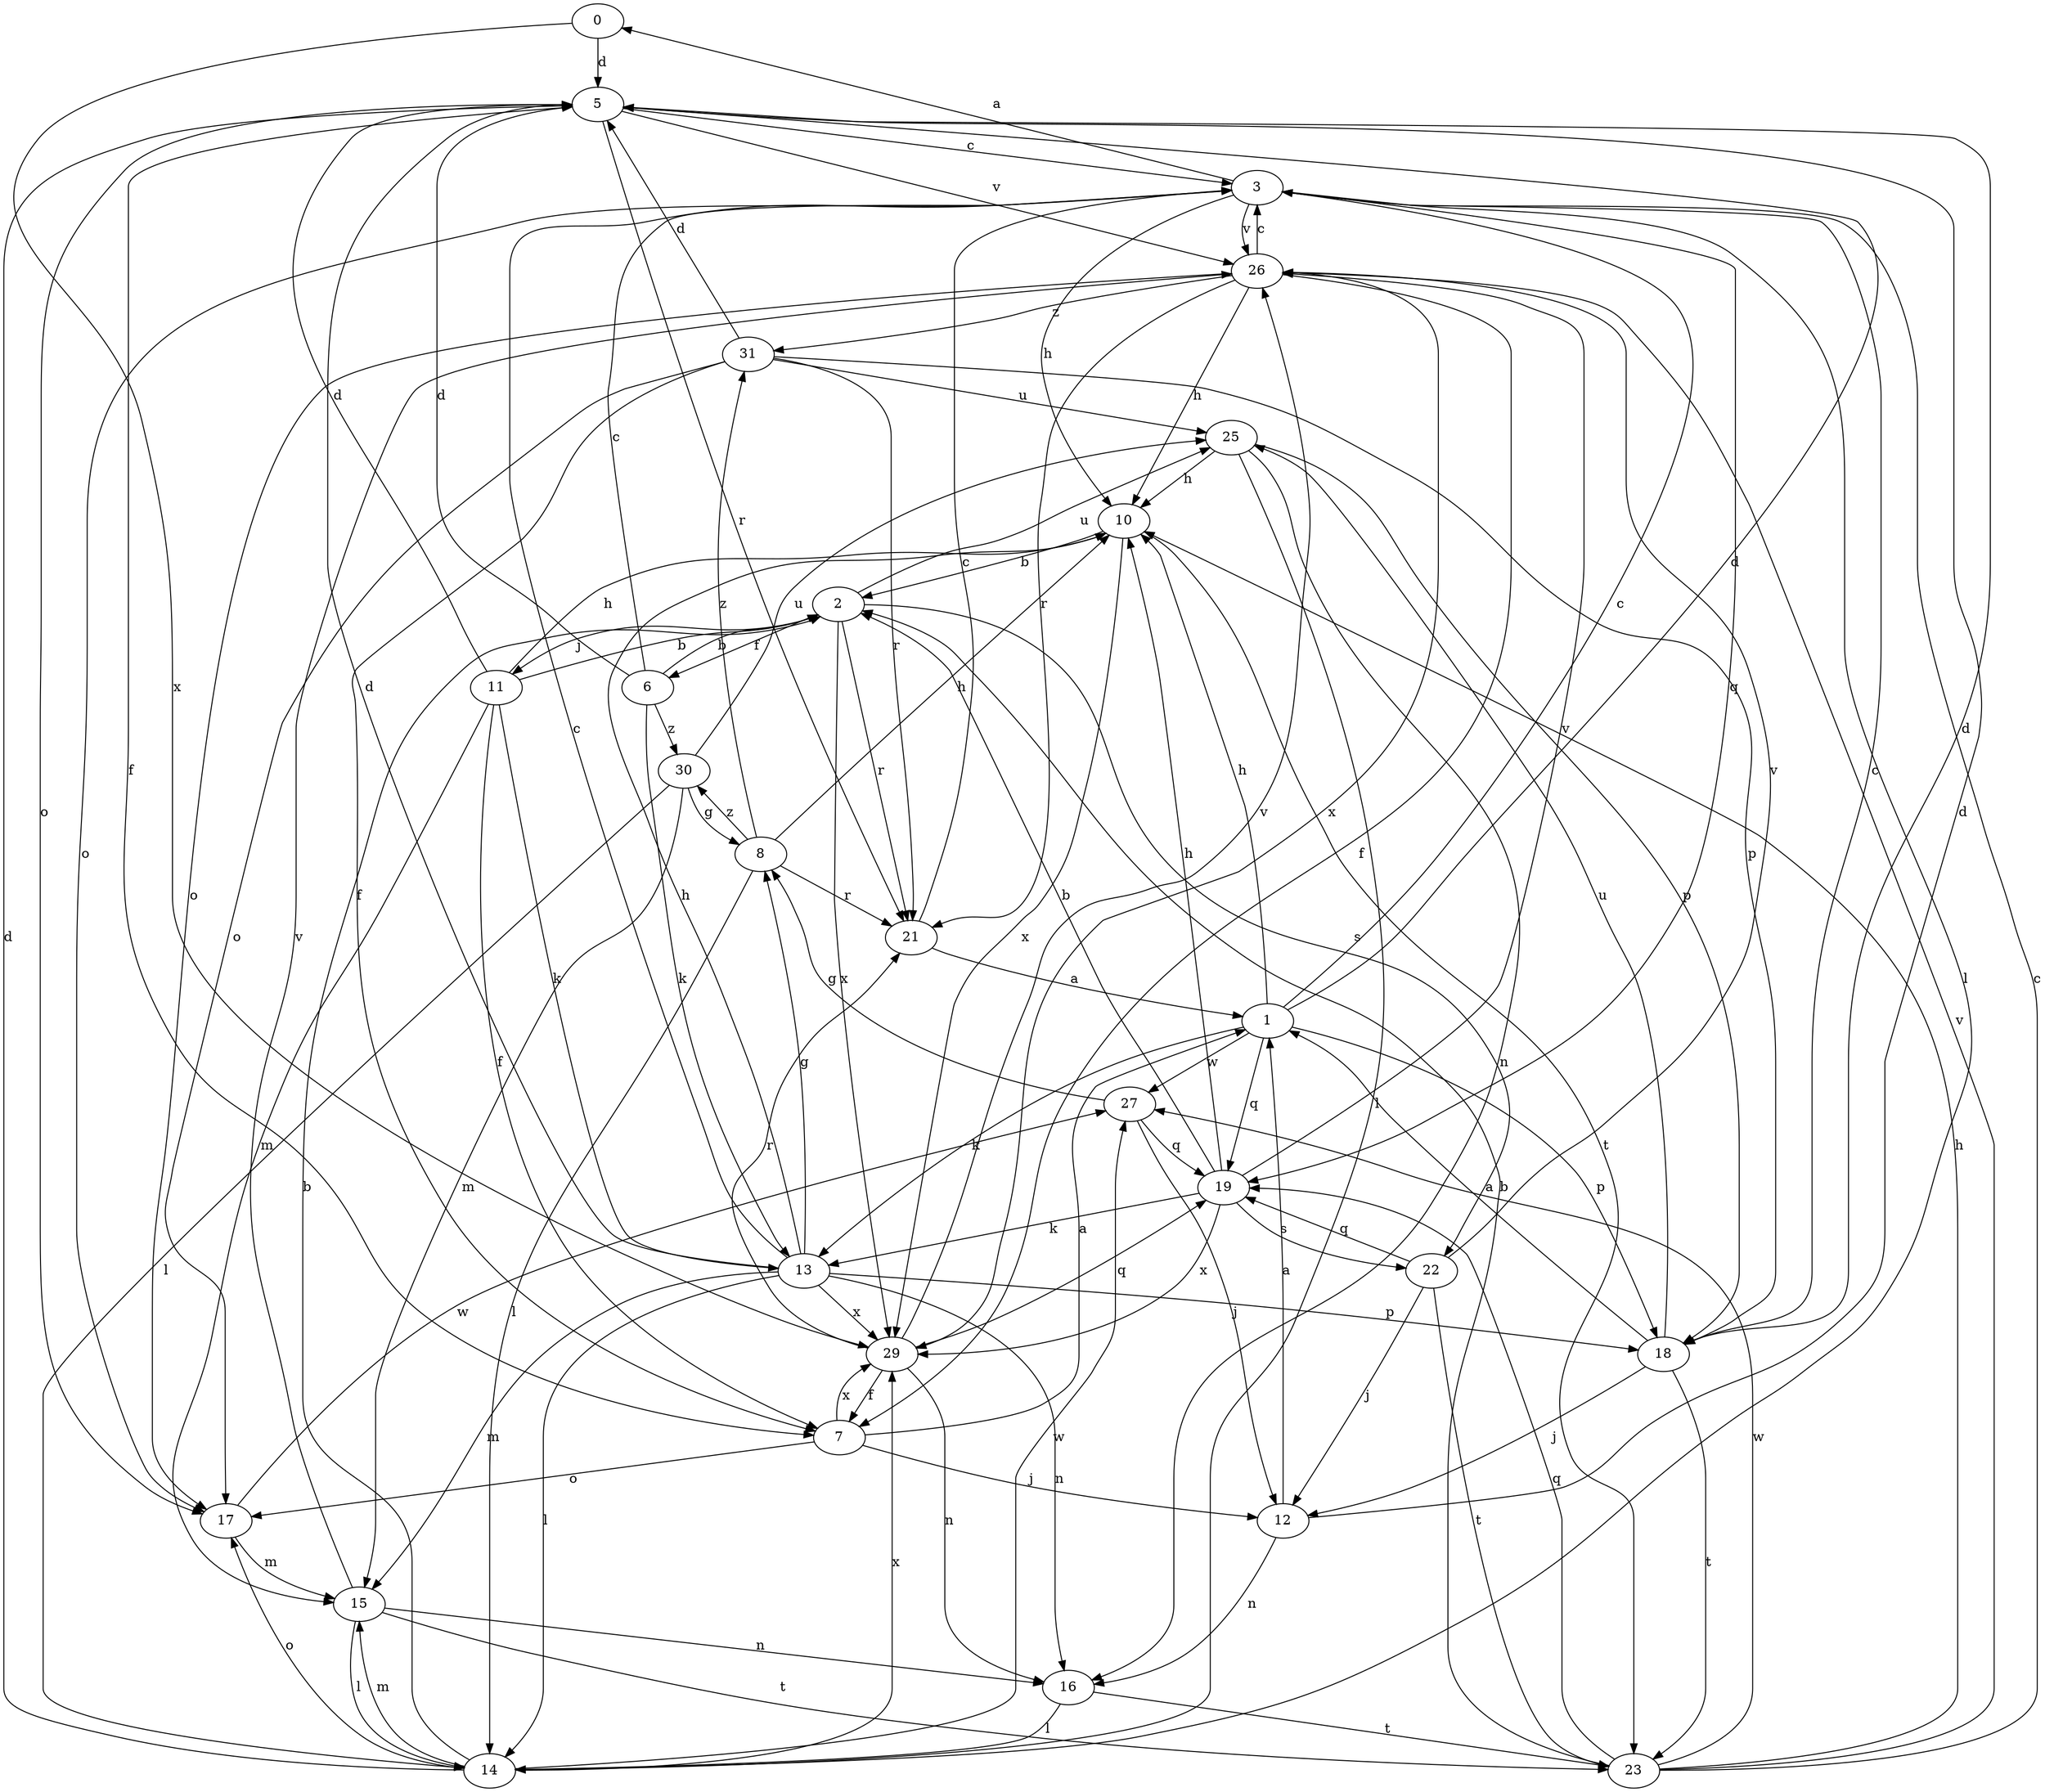 strict digraph  {
0;
1;
2;
3;
5;
6;
7;
8;
10;
11;
12;
13;
14;
15;
16;
17;
18;
19;
21;
22;
23;
25;
26;
27;
29;
30;
31;
0 -> 5  [label=d];
0 -> 29  [label=x];
1 -> 3  [label=c];
1 -> 5  [label=d];
1 -> 10  [label=h];
1 -> 13  [label=k];
1 -> 18  [label=p];
1 -> 19  [label=q];
1 -> 27  [label=w];
2 -> 6  [label=f];
2 -> 11  [label=j];
2 -> 21  [label=r];
2 -> 22  [label=s];
2 -> 25  [label=u];
2 -> 29  [label=x];
3 -> 0  [label=a];
3 -> 10  [label=h];
3 -> 14  [label=l];
3 -> 17  [label=o];
3 -> 19  [label=q];
3 -> 26  [label=v];
5 -> 3  [label=c];
5 -> 7  [label=f];
5 -> 17  [label=o];
5 -> 21  [label=r];
5 -> 26  [label=v];
6 -> 2  [label=b];
6 -> 3  [label=c];
6 -> 5  [label=d];
6 -> 13  [label=k];
6 -> 30  [label=z];
7 -> 1  [label=a];
7 -> 12  [label=j];
7 -> 17  [label=o];
7 -> 29  [label=x];
8 -> 10  [label=h];
8 -> 14  [label=l];
8 -> 21  [label=r];
8 -> 30  [label=z];
8 -> 31  [label=z];
10 -> 2  [label=b];
10 -> 23  [label=t];
10 -> 29  [label=x];
11 -> 2  [label=b];
11 -> 5  [label=d];
11 -> 7  [label=f];
11 -> 10  [label=h];
11 -> 13  [label=k];
11 -> 15  [label=m];
12 -> 1  [label=a];
12 -> 5  [label=d];
12 -> 16  [label=n];
13 -> 3  [label=c];
13 -> 5  [label=d];
13 -> 8  [label=g];
13 -> 10  [label=h];
13 -> 14  [label=l];
13 -> 15  [label=m];
13 -> 16  [label=n];
13 -> 18  [label=p];
13 -> 29  [label=x];
14 -> 2  [label=b];
14 -> 5  [label=d];
14 -> 15  [label=m];
14 -> 17  [label=o];
14 -> 27  [label=w];
14 -> 29  [label=x];
15 -> 14  [label=l];
15 -> 16  [label=n];
15 -> 23  [label=t];
15 -> 26  [label=v];
16 -> 14  [label=l];
16 -> 23  [label=t];
17 -> 15  [label=m];
17 -> 27  [label=w];
18 -> 1  [label=a];
18 -> 3  [label=c];
18 -> 5  [label=d];
18 -> 12  [label=j];
18 -> 23  [label=t];
18 -> 25  [label=u];
19 -> 2  [label=b];
19 -> 10  [label=h];
19 -> 13  [label=k];
19 -> 22  [label=s];
19 -> 26  [label=v];
19 -> 29  [label=x];
21 -> 1  [label=a];
21 -> 3  [label=c];
22 -> 12  [label=j];
22 -> 19  [label=q];
22 -> 23  [label=t];
22 -> 26  [label=v];
23 -> 2  [label=b];
23 -> 3  [label=c];
23 -> 10  [label=h];
23 -> 19  [label=q];
23 -> 26  [label=v];
23 -> 27  [label=w];
25 -> 10  [label=h];
25 -> 14  [label=l];
25 -> 16  [label=n];
25 -> 18  [label=p];
26 -> 3  [label=c];
26 -> 7  [label=f];
26 -> 10  [label=h];
26 -> 17  [label=o];
26 -> 21  [label=r];
26 -> 29  [label=x];
26 -> 31  [label=z];
27 -> 8  [label=g];
27 -> 12  [label=j];
27 -> 19  [label=q];
29 -> 7  [label=f];
29 -> 16  [label=n];
29 -> 19  [label=q];
29 -> 21  [label=r];
29 -> 26  [label=v];
30 -> 8  [label=g];
30 -> 14  [label=l];
30 -> 15  [label=m];
30 -> 25  [label=u];
31 -> 5  [label=d];
31 -> 7  [label=f];
31 -> 17  [label=o];
31 -> 18  [label=p];
31 -> 21  [label=r];
31 -> 25  [label=u];
}
